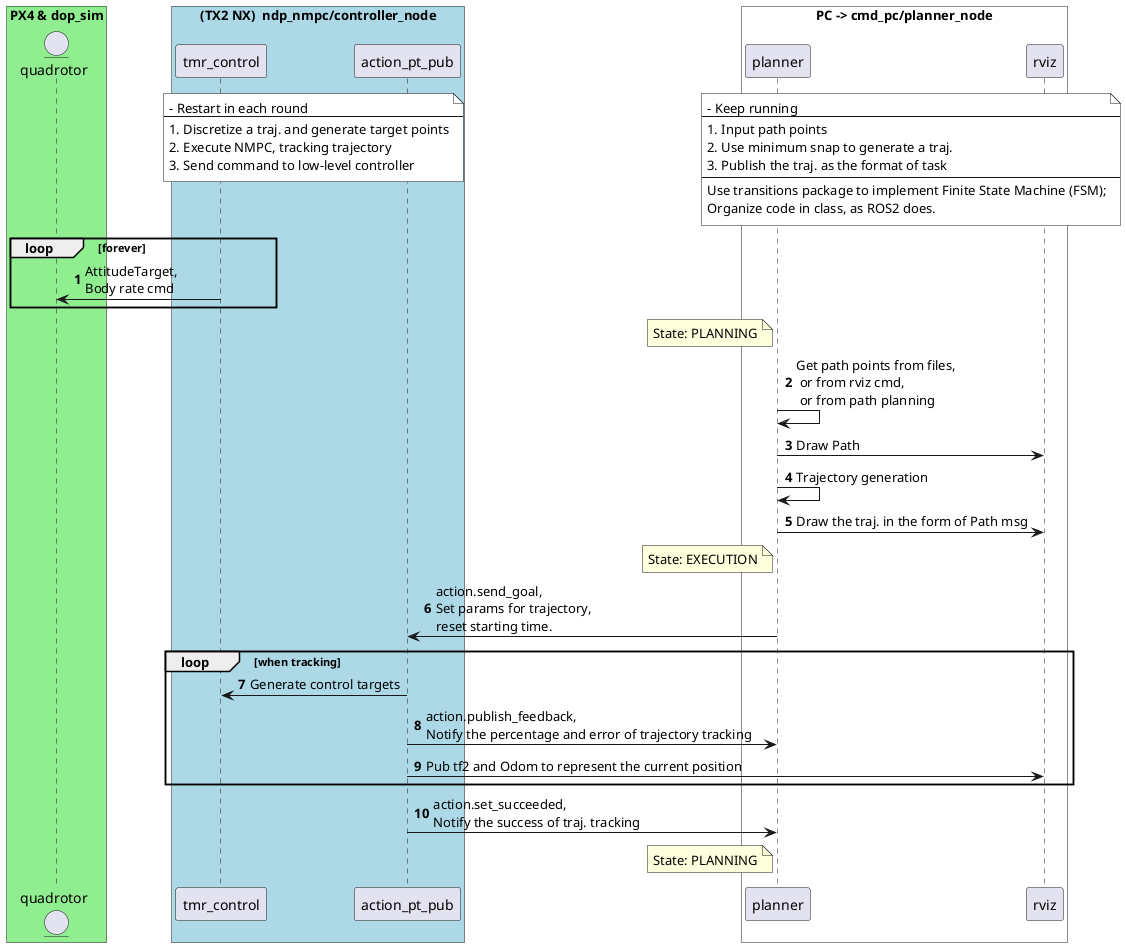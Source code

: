 @startuml
'https://plantuml.com/sequence-diagram

autonumber

box "PX4 & dop_sim" #LightGreen
entity quadrotor
end box

box "(TX2 NX)  ndp_nmpc/controller_node" #LightBLUE
participant tmr_control
participant action_pt_pub
end box

note over tmr_control, action_pt_pub #white
- Restart in each round
---
1. Discretize a traj. and generate target points
2. Execute NMPC, tracking trajectory
3. Send command to low-level controller
end note

/note over planner, rviz #white
- Keep running
---
1. Input path points
2. Use minimum snap to generate a traj.
3. Publish the traj. as the format of task
---
Use transitions package to implement Finite State Machine (FSM);
Organize code in class, as ROS2 does.
end note

loop forever
tmr_control -> quadrotor: AttitudeTarget, \nBody rate cmd
end

'note right of pt_publisher #aqua
'需要从ROS里拿一个parameter
'确定是选SE3还是NMPC
'end note

box "PC -> cmd_pc/planner_node" #White
participant planner
entity rviz
end box

note left planner
State: PLANNING
end note
planner -> planner: Get path points from files, \n or from rviz cmd, \n or from path planning
planner -> rviz: Draw Path
'path_planner -> traj_generator: self_defined.srv.FollowPath

planner -> planner: Trajectory generation
planner -> rviz: Draw the traj. in the form of Path msg

note left of planner
State: EXECUTION
end note

planner -> action_pt_pub: action.send_goal, \nSet params for trajectory, \nreset starting time.

loop when tracking
    action_pt_pub -> tmr_control: Generate control targets
    action_pt_pub -> planner: action.publish_feedback, \nNotify the percentage and error of trajectory tracking
    action_pt_pub -> rviz: Pub tf2 and Odom to represent the current position
end

action_pt_pub -> planner: action.set_succeeded, \nNotify the success of traj. tracking
'planner -> planner: self_defined.srv.FollowPath, \n告知Path是否飞行成功

note left of planner
State: PLANNING
end note

' 状态： TAKEOFF, PLANNING, EXECUTION, LAND


@enduml
